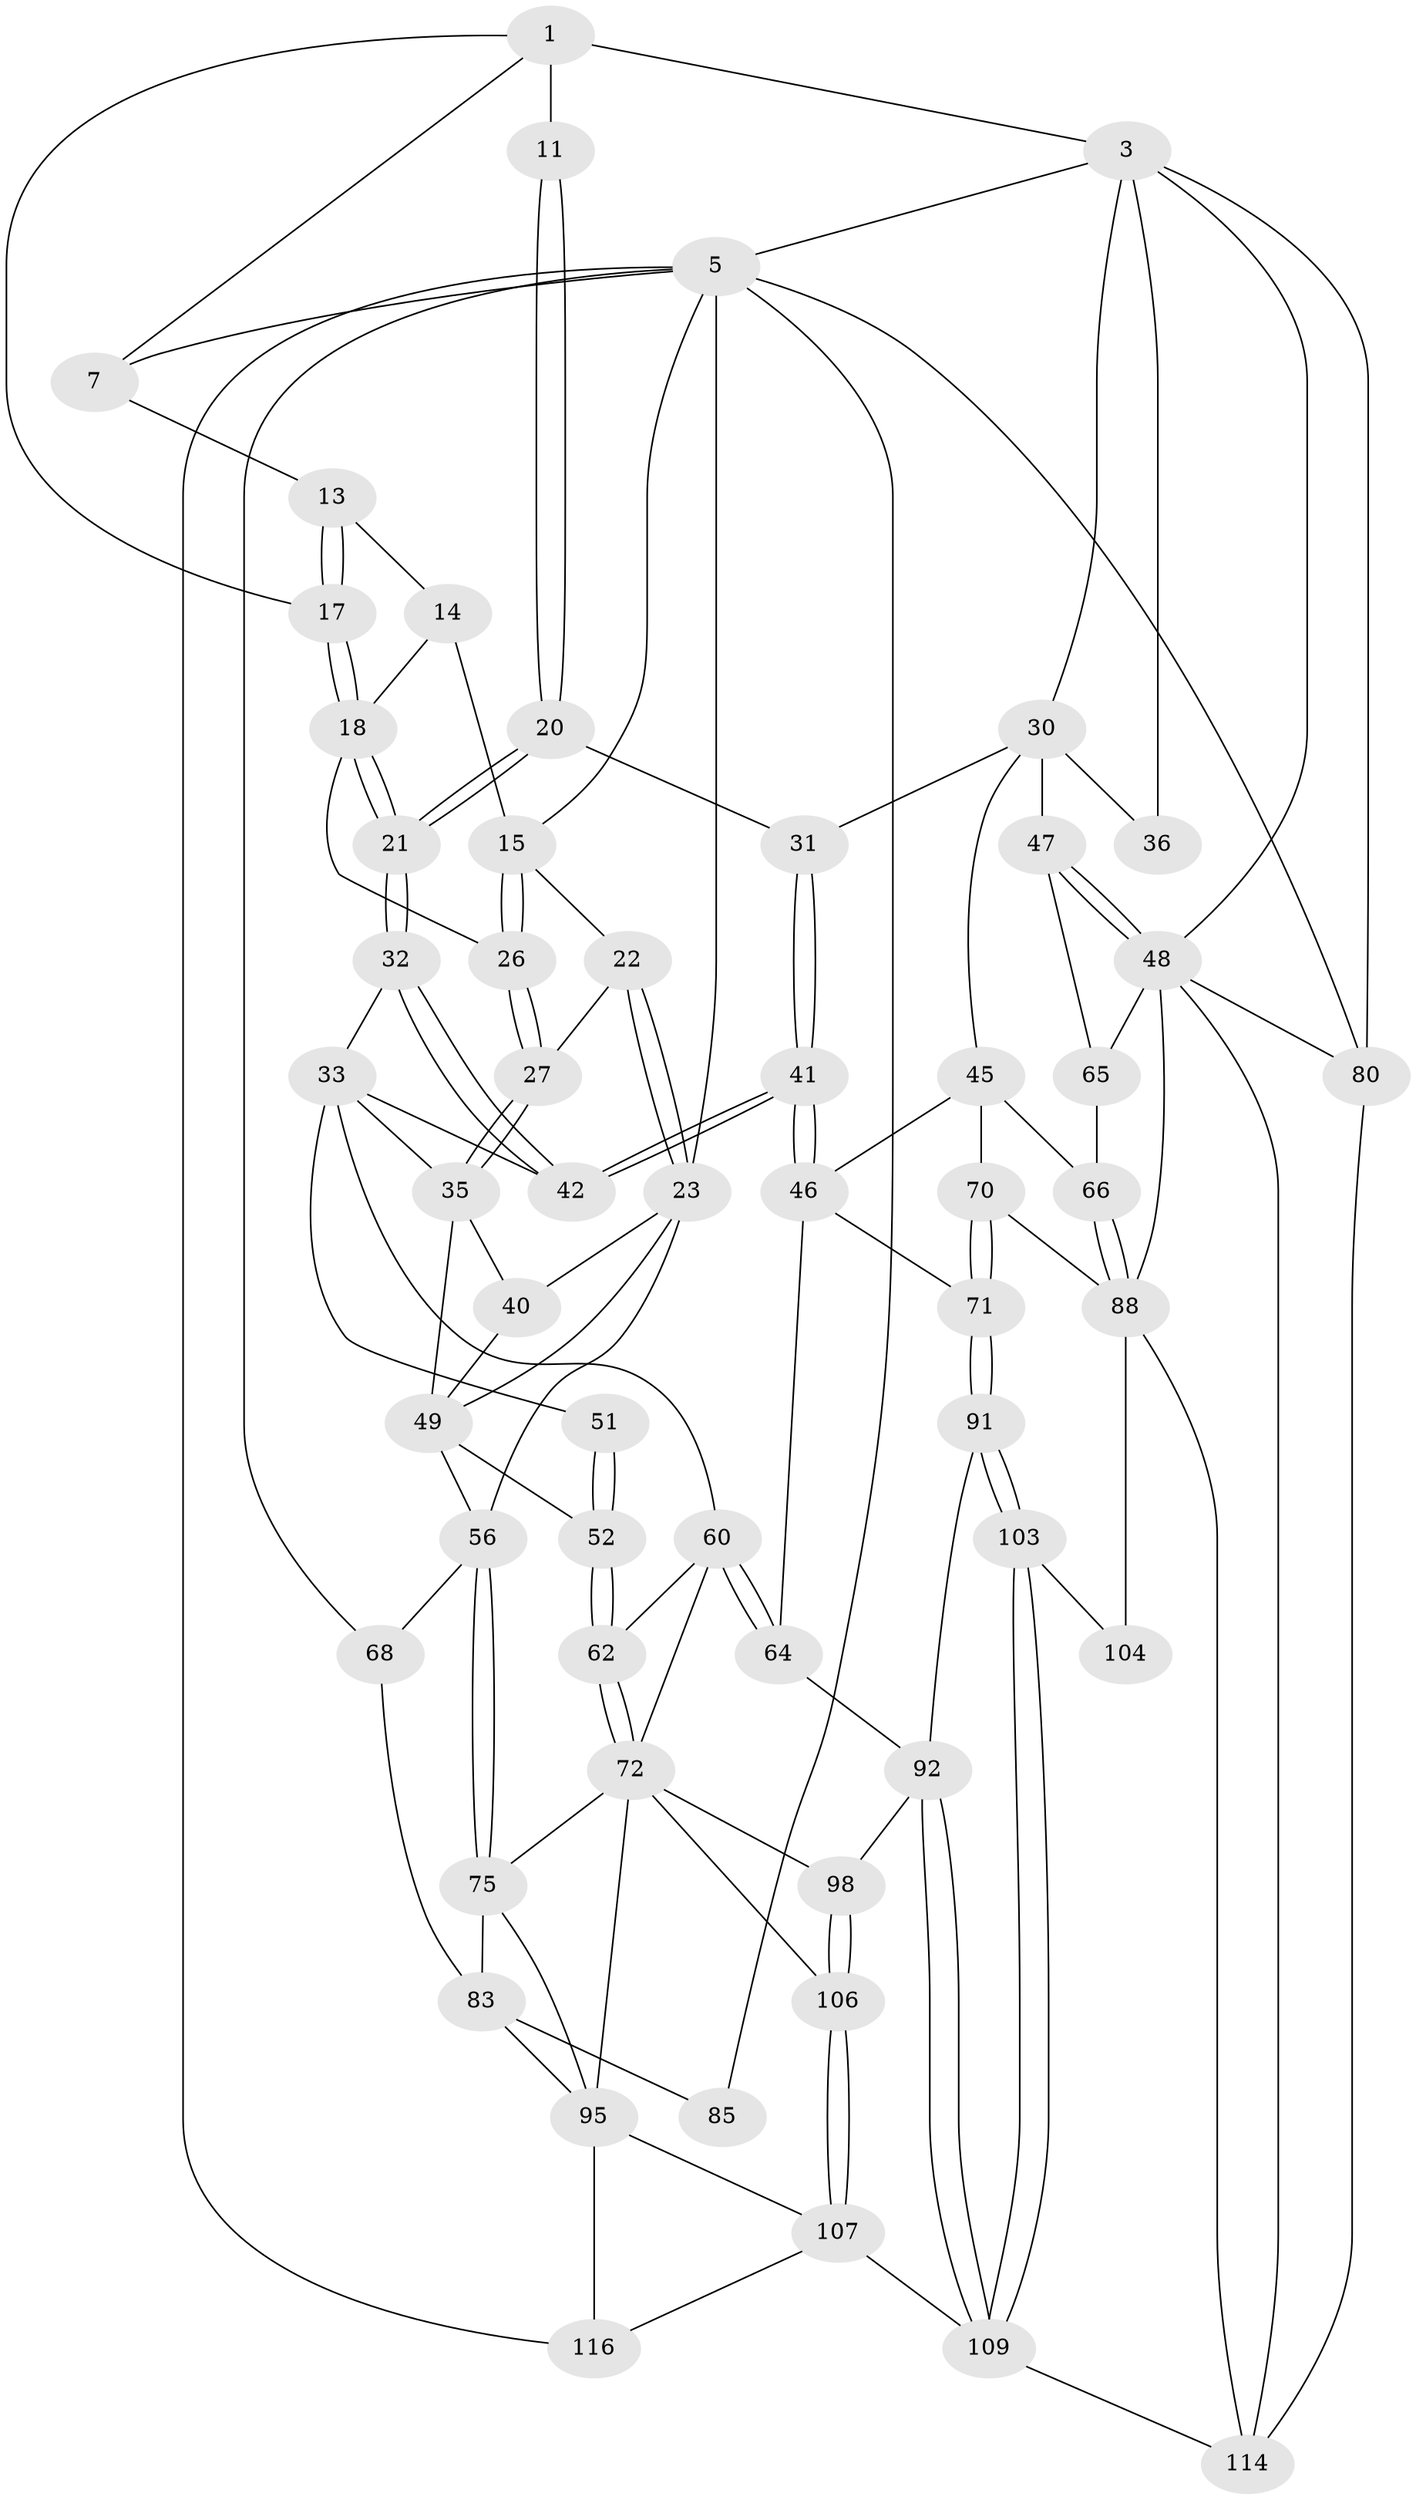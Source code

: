 // original degree distribution, {3: 0.017241379310344827, 5: 0.5689655172413793, 6: 0.19827586206896552, 4: 0.21551724137931033}
// Generated by graph-tools (version 1.1) at 2025/28/03/15/25 16:28:11]
// undirected, 58 vertices, 133 edges
graph export_dot {
graph [start="1"]
  node [color=gray90,style=filled];
  1 [pos="+0.656024772321568+0",super="+8+2"];
  3 [pos="+1+0",super="+4+28"];
  5 [pos="+0+0",super="+25+6+87"];
  7 [pos="+0.30541891655615916+0",super="+9"];
  11 [pos="+0.6968103763837097+0.1736722643358038"];
  13 [pos="+0.411628555079765+0.07029422202648003"];
  14 [pos="+0.40714242969676173+0.0804232117563916"];
  15 [pos="+0.2699763484320874+0.12929088332547942",super="+16"];
  17 [pos="+0.5427849485131759+0.11449049889701492"];
  18 [pos="+0.4630520288870485+0.2141153184854786",super="+19"];
  20 [pos="+0.6357137407426057+0.2620217540906542"];
  21 [pos="+0.549113672370871+0.33255263134734503"];
  22 [pos="+0.10409051765937788+0.2741573845420059"];
  23 [pos="+0.02480495747371321+0.32579110009645235",super="+24"];
  26 [pos="+0.3024370594439158+0.23874712071282356"];
  27 [pos="+0.28909801836508686+0.2667334404253897"];
  30 [pos="+0.7630720180111706+0.34925258551091937",super="+37"];
  31 [pos="+0.7458460719687326+0.35518931911210755"];
  32 [pos="+0.535431347960198+0.4022324514387676"];
  33 [pos="+0.32639699296413205+0.3705159876865963",super="+34+54"];
  35 [pos="+0.3128368761029145+0.3644672360192069",super="+39"];
  36 [pos="+0.8574118734333598+0.2382702068678885"];
  40 [pos="+0.19713457730060224+0.39170978384142197"];
  41 [pos="+0.6503803927732422+0.5012814854197655"];
  42 [pos="+0.5447337454744404+0.4285410013130555"];
  45 [pos="+0.7244290863935436+0.5313744143241635",super="+67"];
  46 [pos="+0.659434702291227+0.5122740967918342",super="+63"];
  47 [pos="+1+0.4165596838467285",super="+59"];
  48 [pos="+1+0.41451666416664884",super="+76"];
  49 [pos="+0.24946258813813868+0.45138262490257075",super="+50+53"];
  51 [pos="+0.3134149267962602+0.5724621772870297"];
  52 [pos="+0.3089409540827685+0.575297823711691"];
  56 [pos="+0.14023959491880192+0.5813169435525994",super="+57"];
  60 [pos="+0.4473653850183379+0.569617357349739",super="+61"];
  62 [pos="+0.3159601143721373+0.6428295552577682"];
  64 [pos="+0.5144231231720786+0.6734822197460388",super="+78"];
  65 [pos="+0.9207080473452038+0.6434402795853609"];
  66 [pos="+0.8271324750162855+0.697644590213661"];
  68 [pos="+0.05589645682662266+0.6678220108311826"];
  70 [pos="+0.7407877103537006+0.6756557346892919"];
  71 [pos="+0.6440080560763664+0.7363443215786057"];
  72 [pos="+0.30276122094860597+0.7099579645865074",super="+73"];
  75 [pos="+0.15589754214277063+0.6255958128142638",super="+82"];
  80 [pos="+1+1"];
  83 [pos="+0.04543152959660442+0.7309352817620031",super="+84+100"];
  85 [pos="+0+0.7151109003531891",super="+90+86"];
  88 [pos="+0.8269899516355763+0.7022574700587708",super="+94+89"];
  91 [pos="+0.6480236803424948+0.8003441041424724"];
  92 [pos="+0.5115668775897352+0.7927774896809713",super="+93"];
  95 [pos="+0.23640648721733382+0.7838597256263111",super="+96+108"];
  98 [pos="+0.4594834024662216+0.7993696177696935"];
  103 [pos="+0.6710127902183886+0.8317715330330783"];
  104 [pos="+0.6838410459486647+0.8320226401012382"];
  106 [pos="+0.416639543332698+0.9504700913265631"];
  107 [pos="+0.41555194743626683+0.9708440196107933",super="+111"];
  109 [pos="+0.5940854619287316+0.9846881955639736",super="+110"];
  114 [pos="+0.8173078666811453+0.8900287981830874",super="+115"];
  116 [pos="+0.1815015286718776+1"];
  1 -- 11 [weight=2];
  1 -- 17;
  1 -- 3 [weight=2];
  1 -- 7;
  3 -- 80;
  3 -- 48;
  3 -- 36 [weight=2];
  3 -- 5;
  3 -- 30;
  5 -- 85 [weight=2];
  5 -- 68;
  5 -- 23;
  5 -- 7;
  5 -- 80;
  5 -- 116;
  5 -- 15;
  7 -- 13;
  11 -- 20;
  11 -- 20;
  13 -- 14;
  13 -- 17;
  13 -- 17;
  14 -- 15;
  14 -- 18;
  15 -- 26;
  15 -- 26;
  15 -- 22;
  17 -- 18;
  17 -- 18;
  18 -- 21;
  18 -- 21;
  18 -- 26;
  20 -- 21;
  20 -- 21;
  20 -- 31;
  21 -- 32;
  21 -- 32;
  22 -- 23;
  22 -- 23;
  22 -- 27;
  23 -- 40;
  23 -- 56;
  23 -- 49;
  26 -- 27;
  26 -- 27;
  27 -- 35;
  27 -- 35;
  30 -- 31;
  30 -- 36;
  30 -- 45;
  30 -- 47 [weight=2];
  31 -- 41;
  31 -- 41;
  32 -- 33;
  32 -- 42;
  32 -- 42;
  33 -- 51 [weight=2];
  33 -- 35;
  33 -- 42;
  33 -- 60;
  35 -- 40;
  35 -- 49;
  40 -- 49;
  41 -- 42;
  41 -- 42;
  41 -- 46;
  41 -- 46;
  45 -- 46;
  45 -- 66;
  45 -- 70;
  46 -- 64;
  46 -- 71;
  47 -- 48;
  47 -- 48;
  47 -- 65;
  48 -- 65;
  48 -- 80;
  48 -- 114;
  48 -- 88;
  49 -- 56;
  49 -- 52;
  51 -- 52;
  51 -- 52;
  52 -- 62;
  52 -- 62;
  56 -- 75;
  56 -- 75;
  56 -- 68;
  60 -- 64 [weight=2];
  60 -- 64;
  60 -- 72;
  60 -- 62;
  62 -- 72;
  62 -- 72;
  64 -- 92;
  65 -- 66;
  66 -- 88;
  66 -- 88;
  68 -- 83;
  70 -- 71;
  70 -- 71;
  70 -- 88;
  71 -- 91;
  71 -- 91;
  72 -- 98;
  72 -- 106;
  72 -- 75;
  72 -- 95;
  75 -- 83 [weight=2];
  75 -- 95;
  80 -- 114;
  83 -- 85 [weight=2];
  83 -- 95;
  88 -- 114;
  88 -- 104 [weight=2];
  91 -- 92;
  91 -- 103;
  91 -- 103;
  92 -- 109;
  92 -- 109;
  92 -- 98;
  95 -- 116;
  95 -- 107;
  98 -- 106;
  98 -- 106;
  103 -- 104;
  103 -- 109;
  103 -- 109;
  106 -- 107;
  106 -- 107;
  107 -- 116;
  107 -- 109;
  109 -- 114;
}
